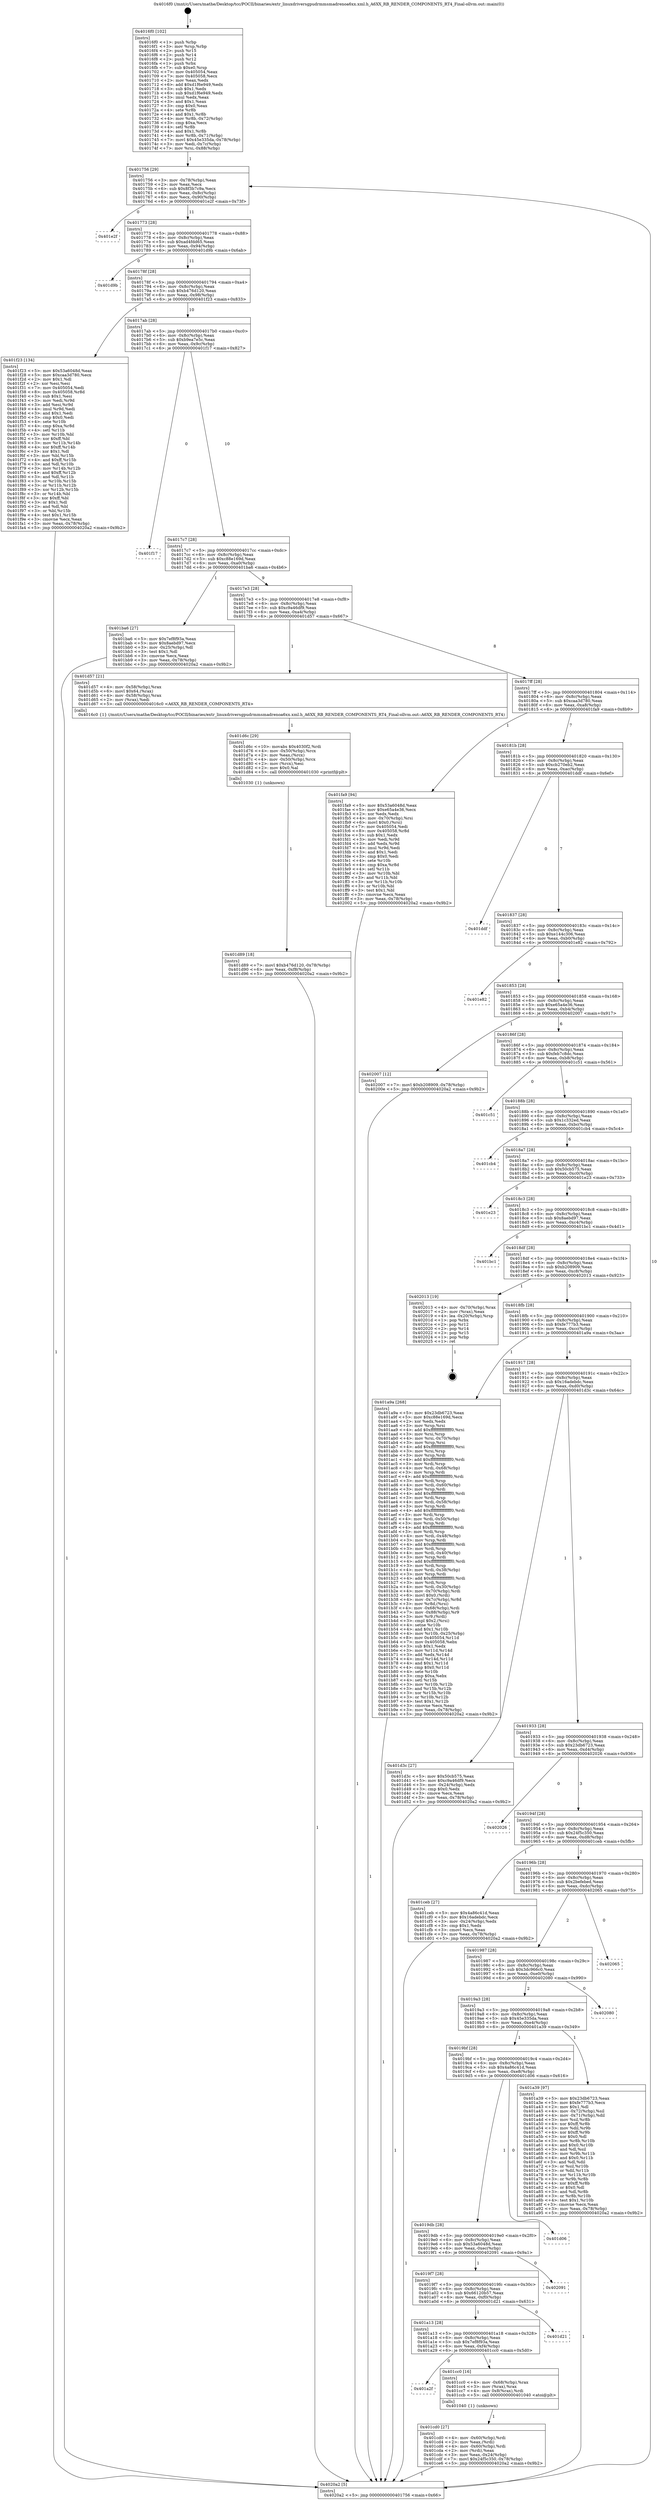 digraph "0x4016f0" {
  label = "0x4016f0 (/mnt/c/Users/mathe/Desktop/tcc/POCII/binaries/extr_linuxdriversgpudrmmsmadrenoa6xx.xml.h_A6XX_RB_RENDER_COMPONENTS_RT4_Final-ollvm.out::main(0))"
  labelloc = "t"
  node[shape=record]

  Entry [label="",width=0.3,height=0.3,shape=circle,fillcolor=black,style=filled]
  "0x401756" [label="{
     0x401756 [29]\l
     | [instrs]\l
     &nbsp;&nbsp;0x401756 \<+3\>: mov -0x78(%rbp),%eax\l
     &nbsp;&nbsp;0x401759 \<+2\>: mov %eax,%ecx\l
     &nbsp;&nbsp;0x40175b \<+6\>: sub $0x8f3b7c9a,%ecx\l
     &nbsp;&nbsp;0x401761 \<+6\>: mov %eax,-0x8c(%rbp)\l
     &nbsp;&nbsp;0x401767 \<+6\>: mov %ecx,-0x90(%rbp)\l
     &nbsp;&nbsp;0x40176d \<+6\>: je 0000000000401e2f \<main+0x73f\>\l
  }"]
  "0x401e2f" [label="{
     0x401e2f\l
  }", style=dashed]
  "0x401773" [label="{
     0x401773 [28]\l
     | [instrs]\l
     &nbsp;&nbsp;0x401773 \<+5\>: jmp 0000000000401778 \<main+0x88\>\l
     &nbsp;&nbsp;0x401778 \<+6\>: mov -0x8c(%rbp),%eax\l
     &nbsp;&nbsp;0x40177e \<+5\>: sub $0xad4fdd65,%eax\l
     &nbsp;&nbsp;0x401783 \<+6\>: mov %eax,-0x94(%rbp)\l
     &nbsp;&nbsp;0x401789 \<+6\>: je 0000000000401d9b \<main+0x6ab\>\l
  }"]
  Exit [label="",width=0.3,height=0.3,shape=circle,fillcolor=black,style=filled,peripheries=2]
  "0x401d9b" [label="{
     0x401d9b\l
  }", style=dashed]
  "0x40178f" [label="{
     0x40178f [28]\l
     | [instrs]\l
     &nbsp;&nbsp;0x40178f \<+5\>: jmp 0000000000401794 \<main+0xa4\>\l
     &nbsp;&nbsp;0x401794 \<+6\>: mov -0x8c(%rbp),%eax\l
     &nbsp;&nbsp;0x40179a \<+5\>: sub $0xb476d120,%eax\l
     &nbsp;&nbsp;0x40179f \<+6\>: mov %eax,-0x98(%rbp)\l
     &nbsp;&nbsp;0x4017a5 \<+6\>: je 0000000000401f23 \<main+0x833\>\l
  }"]
  "0x401d89" [label="{
     0x401d89 [18]\l
     | [instrs]\l
     &nbsp;&nbsp;0x401d89 \<+7\>: movl $0xb476d120,-0x78(%rbp)\l
     &nbsp;&nbsp;0x401d90 \<+6\>: mov %eax,-0xf8(%rbp)\l
     &nbsp;&nbsp;0x401d96 \<+5\>: jmp 00000000004020a2 \<main+0x9b2\>\l
  }"]
  "0x401f23" [label="{
     0x401f23 [134]\l
     | [instrs]\l
     &nbsp;&nbsp;0x401f23 \<+5\>: mov $0x53a6048d,%eax\l
     &nbsp;&nbsp;0x401f28 \<+5\>: mov $0xcaa3d780,%ecx\l
     &nbsp;&nbsp;0x401f2d \<+2\>: mov $0x1,%dl\l
     &nbsp;&nbsp;0x401f2f \<+2\>: xor %esi,%esi\l
     &nbsp;&nbsp;0x401f31 \<+7\>: mov 0x405054,%edi\l
     &nbsp;&nbsp;0x401f38 \<+8\>: mov 0x405058,%r8d\l
     &nbsp;&nbsp;0x401f40 \<+3\>: sub $0x1,%esi\l
     &nbsp;&nbsp;0x401f43 \<+3\>: mov %edi,%r9d\l
     &nbsp;&nbsp;0x401f46 \<+3\>: add %esi,%r9d\l
     &nbsp;&nbsp;0x401f49 \<+4\>: imul %r9d,%edi\l
     &nbsp;&nbsp;0x401f4d \<+3\>: and $0x1,%edi\l
     &nbsp;&nbsp;0x401f50 \<+3\>: cmp $0x0,%edi\l
     &nbsp;&nbsp;0x401f53 \<+4\>: sete %r10b\l
     &nbsp;&nbsp;0x401f57 \<+4\>: cmp $0xa,%r8d\l
     &nbsp;&nbsp;0x401f5b \<+4\>: setl %r11b\l
     &nbsp;&nbsp;0x401f5f \<+3\>: mov %r10b,%bl\l
     &nbsp;&nbsp;0x401f62 \<+3\>: xor $0xff,%bl\l
     &nbsp;&nbsp;0x401f65 \<+3\>: mov %r11b,%r14b\l
     &nbsp;&nbsp;0x401f68 \<+4\>: xor $0xff,%r14b\l
     &nbsp;&nbsp;0x401f6c \<+3\>: xor $0x1,%dl\l
     &nbsp;&nbsp;0x401f6f \<+3\>: mov %bl,%r15b\l
     &nbsp;&nbsp;0x401f72 \<+4\>: and $0xff,%r15b\l
     &nbsp;&nbsp;0x401f76 \<+3\>: and %dl,%r10b\l
     &nbsp;&nbsp;0x401f79 \<+3\>: mov %r14b,%r12b\l
     &nbsp;&nbsp;0x401f7c \<+4\>: and $0xff,%r12b\l
     &nbsp;&nbsp;0x401f80 \<+3\>: and %dl,%r11b\l
     &nbsp;&nbsp;0x401f83 \<+3\>: or %r10b,%r15b\l
     &nbsp;&nbsp;0x401f86 \<+3\>: or %r11b,%r12b\l
     &nbsp;&nbsp;0x401f89 \<+3\>: xor %r12b,%r15b\l
     &nbsp;&nbsp;0x401f8c \<+3\>: or %r14b,%bl\l
     &nbsp;&nbsp;0x401f8f \<+3\>: xor $0xff,%bl\l
     &nbsp;&nbsp;0x401f92 \<+3\>: or $0x1,%dl\l
     &nbsp;&nbsp;0x401f95 \<+2\>: and %dl,%bl\l
     &nbsp;&nbsp;0x401f97 \<+3\>: or %bl,%r15b\l
     &nbsp;&nbsp;0x401f9a \<+4\>: test $0x1,%r15b\l
     &nbsp;&nbsp;0x401f9e \<+3\>: cmovne %ecx,%eax\l
     &nbsp;&nbsp;0x401fa1 \<+3\>: mov %eax,-0x78(%rbp)\l
     &nbsp;&nbsp;0x401fa4 \<+5\>: jmp 00000000004020a2 \<main+0x9b2\>\l
  }"]
  "0x4017ab" [label="{
     0x4017ab [28]\l
     | [instrs]\l
     &nbsp;&nbsp;0x4017ab \<+5\>: jmp 00000000004017b0 \<main+0xc0\>\l
     &nbsp;&nbsp;0x4017b0 \<+6\>: mov -0x8c(%rbp),%eax\l
     &nbsp;&nbsp;0x4017b6 \<+5\>: sub $0xb9ea7e5c,%eax\l
     &nbsp;&nbsp;0x4017bb \<+6\>: mov %eax,-0x9c(%rbp)\l
     &nbsp;&nbsp;0x4017c1 \<+6\>: je 0000000000401f17 \<main+0x827\>\l
  }"]
  "0x401d6c" [label="{
     0x401d6c [29]\l
     | [instrs]\l
     &nbsp;&nbsp;0x401d6c \<+10\>: movabs $0x4030f2,%rdi\l
     &nbsp;&nbsp;0x401d76 \<+4\>: mov -0x50(%rbp),%rcx\l
     &nbsp;&nbsp;0x401d7a \<+2\>: mov %eax,(%rcx)\l
     &nbsp;&nbsp;0x401d7c \<+4\>: mov -0x50(%rbp),%rcx\l
     &nbsp;&nbsp;0x401d80 \<+2\>: mov (%rcx),%esi\l
     &nbsp;&nbsp;0x401d82 \<+2\>: mov $0x0,%al\l
     &nbsp;&nbsp;0x401d84 \<+5\>: call 0000000000401030 \<printf@plt\>\l
     | [calls]\l
     &nbsp;&nbsp;0x401030 \{1\} (unknown)\l
  }"]
  "0x401f17" [label="{
     0x401f17\l
  }", style=dashed]
  "0x4017c7" [label="{
     0x4017c7 [28]\l
     | [instrs]\l
     &nbsp;&nbsp;0x4017c7 \<+5\>: jmp 00000000004017cc \<main+0xdc\>\l
     &nbsp;&nbsp;0x4017cc \<+6\>: mov -0x8c(%rbp),%eax\l
     &nbsp;&nbsp;0x4017d2 \<+5\>: sub $0xc88e169d,%eax\l
     &nbsp;&nbsp;0x4017d7 \<+6\>: mov %eax,-0xa0(%rbp)\l
     &nbsp;&nbsp;0x4017dd \<+6\>: je 0000000000401ba6 \<main+0x4b6\>\l
  }"]
  "0x401cd0" [label="{
     0x401cd0 [27]\l
     | [instrs]\l
     &nbsp;&nbsp;0x401cd0 \<+4\>: mov -0x60(%rbp),%rdi\l
     &nbsp;&nbsp;0x401cd4 \<+2\>: mov %eax,(%rdi)\l
     &nbsp;&nbsp;0x401cd6 \<+4\>: mov -0x60(%rbp),%rdi\l
     &nbsp;&nbsp;0x401cda \<+2\>: mov (%rdi),%eax\l
     &nbsp;&nbsp;0x401cdc \<+3\>: mov %eax,-0x24(%rbp)\l
     &nbsp;&nbsp;0x401cdf \<+7\>: movl $0x24f5c350,-0x78(%rbp)\l
     &nbsp;&nbsp;0x401ce6 \<+5\>: jmp 00000000004020a2 \<main+0x9b2\>\l
  }"]
  "0x401ba6" [label="{
     0x401ba6 [27]\l
     | [instrs]\l
     &nbsp;&nbsp;0x401ba6 \<+5\>: mov $0x7ef8f93a,%eax\l
     &nbsp;&nbsp;0x401bab \<+5\>: mov $0x8aebd97,%ecx\l
     &nbsp;&nbsp;0x401bb0 \<+3\>: mov -0x25(%rbp),%dl\l
     &nbsp;&nbsp;0x401bb3 \<+3\>: test $0x1,%dl\l
     &nbsp;&nbsp;0x401bb6 \<+3\>: cmovne %ecx,%eax\l
     &nbsp;&nbsp;0x401bb9 \<+3\>: mov %eax,-0x78(%rbp)\l
     &nbsp;&nbsp;0x401bbc \<+5\>: jmp 00000000004020a2 \<main+0x9b2\>\l
  }"]
  "0x4017e3" [label="{
     0x4017e3 [28]\l
     | [instrs]\l
     &nbsp;&nbsp;0x4017e3 \<+5\>: jmp 00000000004017e8 \<main+0xf8\>\l
     &nbsp;&nbsp;0x4017e8 \<+6\>: mov -0x8c(%rbp),%eax\l
     &nbsp;&nbsp;0x4017ee \<+5\>: sub $0xc9a46df9,%eax\l
     &nbsp;&nbsp;0x4017f3 \<+6\>: mov %eax,-0xa4(%rbp)\l
     &nbsp;&nbsp;0x4017f9 \<+6\>: je 0000000000401d57 \<main+0x667\>\l
  }"]
  "0x401a2f" [label="{
     0x401a2f\l
  }", style=dashed]
  "0x401d57" [label="{
     0x401d57 [21]\l
     | [instrs]\l
     &nbsp;&nbsp;0x401d57 \<+4\>: mov -0x58(%rbp),%rax\l
     &nbsp;&nbsp;0x401d5b \<+6\>: movl $0x64,(%rax)\l
     &nbsp;&nbsp;0x401d61 \<+4\>: mov -0x58(%rbp),%rax\l
     &nbsp;&nbsp;0x401d65 \<+2\>: mov (%rax),%edi\l
     &nbsp;&nbsp;0x401d67 \<+5\>: call 00000000004016c0 \<A6XX_RB_RENDER_COMPONENTS_RT4\>\l
     | [calls]\l
     &nbsp;&nbsp;0x4016c0 \{1\} (/mnt/c/Users/mathe/Desktop/tcc/POCII/binaries/extr_linuxdriversgpudrmmsmadrenoa6xx.xml.h_A6XX_RB_RENDER_COMPONENTS_RT4_Final-ollvm.out::A6XX_RB_RENDER_COMPONENTS_RT4)\l
  }"]
  "0x4017ff" [label="{
     0x4017ff [28]\l
     | [instrs]\l
     &nbsp;&nbsp;0x4017ff \<+5\>: jmp 0000000000401804 \<main+0x114\>\l
     &nbsp;&nbsp;0x401804 \<+6\>: mov -0x8c(%rbp),%eax\l
     &nbsp;&nbsp;0x40180a \<+5\>: sub $0xcaa3d780,%eax\l
     &nbsp;&nbsp;0x40180f \<+6\>: mov %eax,-0xa8(%rbp)\l
     &nbsp;&nbsp;0x401815 \<+6\>: je 0000000000401fa9 \<main+0x8b9\>\l
  }"]
  "0x401cc0" [label="{
     0x401cc0 [16]\l
     | [instrs]\l
     &nbsp;&nbsp;0x401cc0 \<+4\>: mov -0x68(%rbp),%rax\l
     &nbsp;&nbsp;0x401cc4 \<+3\>: mov (%rax),%rax\l
     &nbsp;&nbsp;0x401cc7 \<+4\>: mov 0x8(%rax),%rdi\l
     &nbsp;&nbsp;0x401ccb \<+5\>: call 0000000000401040 \<atoi@plt\>\l
     | [calls]\l
     &nbsp;&nbsp;0x401040 \{1\} (unknown)\l
  }"]
  "0x401fa9" [label="{
     0x401fa9 [94]\l
     | [instrs]\l
     &nbsp;&nbsp;0x401fa9 \<+5\>: mov $0x53a6048d,%eax\l
     &nbsp;&nbsp;0x401fae \<+5\>: mov $0xe65a4e36,%ecx\l
     &nbsp;&nbsp;0x401fb3 \<+2\>: xor %edx,%edx\l
     &nbsp;&nbsp;0x401fb5 \<+4\>: mov -0x70(%rbp),%rsi\l
     &nbsp;&nbsp;0x401fb9 \<+6\>: movl $0x0,(%rsi)\l
     &nbsp;&nbsp;0x401fbf \<+7\>: mov 0x405054,%edi\l
     &nbsp;&nbsp;0x401fc6 \<+8\>: mov 0x405058,%r8d\l
     &nbsp;&nbsp;0x401fce \<+3\>: sub $0x1,%edx\l
     &nbsp;&nbsp;0x401fd1 \<+3\>: mov %edi,%r9d\l
     &nbsp;&nbsp;0x401fd4 \<+3\>: add %edx,%r9d\l
     &nbsp;&nbsp;0x401fd7 \<+4\>: imul %r9d,%edi\l
     &nbsp;&nbsp;0x401fdb \<+3\>: and $0x1,%edi\l
     &nbsp;&nbsp;0x401fde \<+3\>: cmp $0x0,%edi\l
     &nbsp;&nbsp;0x401fe1 \<+4\>: sete %r10b\l
     &nbsp;&nbsp;0x401fe5 \<+4\>: cmp $0xa,%r8d\l
     &nbsp;&nbsp;0x401fe9 \<+4\>: setl %r11b\l
     &nbsp;&nbsp;0x401fed \<+3\>: mov %r10b,%bl\l
     &nbsp;&nbsp;0x401ff0 \<+3\>: and %r11b,%bl\l
     &nbsp;&nbsp;0x401ff3 \<+3\>: xor %r11b,%r10b\l
     &nbsp;&nbsp;0x401ff6 \<+3\>: or %r10b,%bl\l
     &nbsp;&nbsp;0x401ff9 \<+3\>: test $0x1,%bl\l
     &nbsp;&nbsp;0x401ffc \<+3\>: cmovne %ecx,%eax\l
     &nbsp;&nbsp;0x401fff \<+3\>: mov %eax,-0x78(%rbp)\l
     &nbsp;&nbsp;0x402002 \<+5\>: jmp 00000000004020a2 \<main+0x9b2\>\l
  }"]
  "0x40181b" [label="{
     0x40181b [28]\l
     | [instrs]\l
     &nbsp;&nbsp;0x40181b \<+5\>: jmp 0000000000401820 \<main+0x130\>\l
     &nbsp;&nbsp;0x401820 \<+6\>: mov -0x8c(%rbp),%eax\l
     &nbsp;&nbsp;0x401826 \<+5\>: sub $0xcb270eb2,%eax\l
     &nbsp;&nbsp;0x40182b \<+6\>: mov %eax,-0xac(%rbp)\l
     &nbsp;&nbsp;0x401831 \<+6\>: je 0000000000401ddf \<main+0x6ef\>\l
  }"]
  "0x401a13" [label="{
     0x401a13 [28]\l
     | [instrs]\l
     &nbsp;&nbsp;0x401a13 \<+5\>: jmp 0000000000401a18 \<main+0x328\>\l
     &nbsp;&nbsp;0x401a18 \<+6\>: mov -0x8c(%rbp),%eax\l
     &nbsp;&nbsp;0x401a1e \<+5\>: sub $0x7ef8f93a,%eax\l
     &nbsp;&nbsp;0x401a23 \<+6\>: mov %eax,-0xf4(%rbp)\l
     &nbsp;&nbsp;0x401a29 \<+6\>: je 0000000000401cc0 \<main+0x5d0\>\l
  }"]
  "0x401ddf" [label="{
     0x401ddf\l
  }", style=dashed]
  "0x401837" [label="{
     0x401837 [28]\l
     | [instrs]\l
     &nbsp;&nbsp;0x401837 \<+5\>: jmp 000000000040183c \<main+0x14c\>\l
     &nbsp;&nbsp;0x40183c \<+6\>: mov -0x8c(%rbp),%eax\l
     &nbsp;&nbsp;0x401842 \<+5\>: sub $0xe144c306,%eax\l
     &nbsp;&nbsp;0x401847 \<+6\>: mov %eax,-0xb0(%rbp)\l
     &nbsp;&nbsp;0x40184d \<+6\>: je 0000000000401e82 \<main+0x792\>\l
  }"]
  "0x401d21" [label="{
     0x401d21\l
  }", style=dashed]
  "0x401e82" [label="{
     0x401e82\l
  }", style=dashed]
  "0x401853" [label="{
     0x401853 [28]\l
     | [instrs]\l
     &nbsp;&nbsp;0x401853 \<+5\>: jmp 0000000000401858 \<main+0x168\>\l
     &nbsp;&nbsp;0x401858 \<+6\>: mov -0x8c(%rbp),%eax\l
     &nbsp;&nbsp;0x40185e \<+5\>: sub $0xe65a4e36,%eax\l
     &nbsp;&nbsp;0x401863 \<+6\>: mov %eax,-0xb4(%rbp)\l
     &nbsp;&nbsp;0x401869 \<+6\>: je 0000000000402007 \<main+0x917\>\l
  }"]
  "0x4019f7" [label="{
     0x4019f7 [28]\l
     | [instrs]\l
     &nbsp;&nbsp;0x4019f7 \<+5\>: jmp 00000000004019fc \<main+0x30c\>\l
     &nbsp;&nbsp;0x4019fc \<+6\>: mov -0x8c(%rbp),%eax\l
     &nbsp;&nbsp;0x401a02 \<+5\>: sub $0x66120b57,%eax\l
     &nbsp;&nbsp;0x401a07 \<+6\>: mov %eax,-0xf0(%rbp)\l
     &nbsp;&nbsp;0x401a0d \<+6\>: je 0000000000401d21 \<main+0x631\>\l
  }"]
  "0x402007" [label="{
     0x402007 [12]\l
     | [instrs]\l
     &nbsp;&nbsp;0x402007 \<+7\>: movl $0xb208909,-0x78(%rbp)\l
     &nbsp;&nbsp;0x40200e \<+5\>: jmp 00000000004020a2 \<main+0x9b2\>\l
  }"]
  "0x40186f" [label="{
     0x40186f [28]\l
     | [instrs]\l
     &nbsp;&nbsp;0x40186f \<+5\>: jmp 0000000000401874 \<main+0x184\>\l
     &nbsp;&nbsp;0x401874 \<+6\>: mov -0x8c(%rbp),%eax\l
     &nbsp;&nbsp;0x40187a \<+5\>: sub $0xfeb7c8dc,%eax\l
     &nbsp;&nbsp;0x40187f \<+6\>: mov %eax,-0xb8(%rbp)\l
     &nbsp;&nbsp;0x401885 \<+6\>: je 0000000000401c51 \<main+0x561\>\l
  }"]
  "0x402091" [label="{
     0x402091\l
  }", style=dashed]
  "0x401c51" [label="{
     0x401c51\l
  }", style=dashed]
  "0x40188b" [label="{
     0x40188b [28]\l
     | [instrs]\l
     &nbsp;&nbsp;0x40188b \<+5\>: jmp 0000000000401890 \<main+0x1a0\>\l
     &nbsp;&nbsp;0x401890 \<+6\>: mov -0x8c(%rbp),%eax\l
     &nbsp;&nbsp;0x401896 \<+5\>: sub $0x1c332ed,%eax\l
     &nbsp;&nbsp;0x40189b \<+6\>: mov %eax,-0xbc(%rbp)\l
     &nbsp;&nbsp;0x4018a1 \<+6\>: je 0000000000401cb4 \<main+0x5c4\>\l
  }"]
  "0x4019db" [label="{
     0x4019db [28]\l
     | [instrs]\l
     &nbsp;&nbsp;0x4019db \<+5\>: jmp 00000000004019e0 \<main+0x2f0\>\l
     &nbsp;&nbsp;0x4019e0 \<+6\>: mov -0x8c(%rbp),%eax\l
     &nbsp;&nbsp;0x4019e6 \<+5\>: sub $0x53a6048d,%eax\l
     &nbsp;&nbsp;0x4019eb \<+6\>: mov %eax,-0xec(%rbp)\l
     &nbsp;&nbsp;0x4019f1 \<+6\>: je 0000000000402091 \<main+0x9a1\>\l
  }"]
  "0x401cb4" [label="{
     0x401cb4\l
  }", style=dashed]
  "0x4018a7" [label="{
     0x4018a7 [28]\l
     | [instrs]\l
     &nbsp;&nbsp;0x4018a7 \<+5\>: jmp 00000000004018ac \<main+0x1bc\>\l
     &nbsp;&nbsp;0x4018ac \<+6\>: mov -0x8c(%rbp),%eax\l
     &nbsp;&nbsp;0x4018b2 \<+5\>: sub $0x50cb575,%eax\l
     &nbsp;&nbsp;0x4018b7 \<+6\>: mov %eax,-0xc0(%rbp)\l
     &nbsp;&nbsp;0x4018bd \<+6\>: je 0000000000401e23 \<main+0x733\>\l
  }"]
  "0x401d06" [label="{
     0x401d06\l
  }", style=dashed]
  "0x401e23" [label="{
     0x401e23\l
  }", style=dashed]
  "0x4018c3" [label="{
     0x4018c3 [28]\l
     | [instrs]\l
     &nbsp;&nbsp;0x4018c3 \<+5\>: jmp 00000000004018c8 \<main+0x1d8\>\l
     &nbsp;&nbsp;0x4018c8 \<+6\>: mov -0x8c(%rbp),%eax\l
     &nbsp;&nbsp;0x4018ce \<+5\>: sub $0x8aebd97,%eax\l
     &nbsp;&nbsp;0x4018d3 \<+6\>: mov %eax,-0xc4(%rbp)\l
     &nbsp;&nbsp;0x4018d9 \<+6\>: je 0000000000401bc1 \<main+0x4d1\>\l
  }"]
  "0x4016f0" [label="{
     0x4016f0 [102]\l
     | [instrs]\l
     &nbsp;&nbsp;0x4016f0 \<+1\>: push %rbp\l
     &nbsp;&nbsp;0x4016f1 \<+3\>: mov %rsp,%rbp\l
     &nbsp;&nbsp;0x4016f4 \<+2\>: push %r15\l
     &nbsp;&nbsp;0x4016f6 \<+2\>: push %r14\l
     &nbsp;&nbsp;0x4016f8 \<+2\>: push %r12\l
     &nbsp;&nbsp;0x4016fa \<+1\>: push %rbx\l
     &nbsp;&nbsp;0x4016fb \<+7\>: sub $0xe0,%rsp\l
     &nbsp;&nbsp;0x401702 \<+7\>: mov 0x405054,%eax\l
     &nbsp;&nbsp;0x401709 \<+7\>: mov 0x405058,%ecx\l
     &nbsp;&nbsp;0x401710 \<+2\>: mov %eax,%edx\l
     &nbsp;&nbsp;0x401712 \<+6\>: add $0xd1f6e949,%edx\l
     &nbsp;&nbsp;0x401718 \<+3\>: sub $0x1,%edx\l
     &nbsp;&nbsp;0x40171b \<+6\>: sub $0xd1f6e949,%edx\l
     &nbsp;&nbsp;0x401721 \<+3\>: imul %edx,%eax\l
     &nbsp;&nbsp;0x401724 \<+3\>: and $0x1,%eax\l
     &nbsp;&nbsp;0x401727 \<+3\>: cmp $0x0,%eax\l
     &nbsp;&nbsp;0x40172a \<+4\>: sete %r8b\l
     &nbsp;&nbsp;0x40172e \<+4\>: and $0x1,%r8b\l
     &nbsp;&nbsp;0x401732 \<+4\>: mov %r8b,-0x72(%rbp)\l
     &nbsp;&nbsp;0x401736 \<+3\>: cmp $0xa,%ecx\l
     &nbsp;&nbsp;0x401739 \<+4\>: setl %r8b\l
     &nbsp;&nbsp;0x40173d \<+4\>: and $0x1,%r8b\l
     &nbsp;&nbsp;0x401741 \<+4\>: mov %r8b,-0x71(%rbp)\l
     &nbsp;&nbsp;0x401745 \<+7\>: movl $0x45e335da,-0x78(%rbp)\l
     &nbsp;&nbsp;0x40174c \<+3\>: mov %edi,-0x7c(%rbp)\l
     &nbsp;&nbsp;0x40174f \<+7\>: mov %rsi,-0x88(%rbp)\l
  }"]
  "0x401bc1" [label="{
     0x401bc1\l
  }", style=dashed]
  "0x4018df" [label="{
     0x4018df [28]\l
     | [instrs]\l
     &nbsp;&nbsp;0x4018df \<+5\>: jmp 00000000004018e4 \<main+0x1f4\>\l
     &nbsp;&nbsp;0x4018e4 \<+6\>: mov -0x8c(%rbp),%eax\l
     &nbsp;&nbsp;0x4018ea \<+5\>: sub $0xb208909,%eax\l
     &nbsp;&nbsp;0x4018ef \<+6\>: mov %eax,-0xc8(%rbp)\l
     &nbsp;&nbsp;0x4018f5 \<+6\>: je 0000000000402013 \<main+0x923\>\l
  }"]
  "0x4020a2" [label="{
     0x4020a2 [5]\l
     | [instrs]\l
     &nbsp;&nbsp;0x4020a2 \<+5\>: jmp 0000000000401756 \<main+0x66\>\l
  }"]
  "0x402013" [label="{
     0x402013 [19]\l
     | [instrs]\l
     &nbsp;&nbsp;0x402013 \<+4\>: mov -0x70(%rbp),%rax\l
     &nbsp;&nbsp;0x402017 \<+2\>: mov (%rax),%eax\l
     &nbsp;&nbsp;0x402019 \<+4\>: lea -0x20(%rbp),%rsp\l
     &nbsp;&nbsp;0x40201d \<+1\>: pop %rbx\l
     &nbsp;&nbsp;0x40201e \<+2\>: pop %r12\l
     &nbsp;&nbsp;0x402020 \<+2\>: pop %r14\l
     &nbsp;&nbsp;0x402022 \<+2\>: pop %r15\l
     &nbsp;&nbsp;0x402024 \<+1\>: pop %rbp\l
     &nbsp;&nbsp;0x402025 \<+1\>: ret\l
  }"]
  "0x4018fb" [label="{
     0x4018fb [28]\l
     | [instrs]\l
     &nbsp;&nbsp;0x4018fb \<+5\>: jmp 0000000000401900 \<main+0x210\>\l
     &nbsp;&nbsp;0x401900 \<+6\>: mov -0x8c(%rbp),%eax\l
     &nbsp;&nbsp;0x401906 \<+5\>: sub $0xfe777b3,%eax\l
     &nbsp;&nbsp;0x40190b \<+6\>: mov %eax,-0xcc(%rbp)\l
     &nbsp;&nbsp;0x401911 \<+6\>: je 0000000000401a9a \<main+0x3aa\>\l
  }"]
  "0x4019bf" [label="{
     0x4019bf [28]\l
     | [instrs]\l
     &nbsp;&nbsp;0x4019bf \<+5\>: jmp 00000000004019c4 \<main+0x2d4\>\l
     &nbsp;&nbsp;0x4019c4 \<+6\>: mov -0x8c(%rbp),%eax\l
     &nbsp;&nbsp;0x4019ca \<+5\>: sub $0x4a86c41d,%eax\l
     &nbsp;&nbsp;0x4019cf \<+6\>: mov %eax,-0xe8(%rbp)\l
     &nbsp;&nbsp;0x4019d5 \<+6\>: je 0000000000401d06 \<main+0x616\>\l
  }"]
  "0x401a9a" [label="{
     0x401a9a [268]\l
     | [instrs]\l
     &nbsp;&nbsp;0x401a9a \<+5\>: mov $0x23db6723,%eax\l
     &nbsp;&nbsp;0x401a9f \<+5\>: mov $0xc88e169d,%ecx\l
     &nbsp;&nbsp;0x401aa4 \<+2\>: xor %edx,%edx\l
     &nbsp;&nbsp;0x401aa6 \<+3\>: mov %rsp,%rsi\l
     &nbsp;&nbsp;0x401aa9 \<+4\>: add $0xfffffffffffffff0,%rsi\l
     &nbsp;&nbsp;0x401aad \<+3\>: mov %rsi,%rsp\l
     &nbsp;&nbsp;0x401ab0 \<+4\>: mov %rsi,-0x70(%rbp)\l
     &nbsp;&nbsp;0x401ab4 \<+3\>: mov %rsp,%rsi\l
     &nbsp;&nbsp;0x401ab7 \<+4\>: add $0xfffffffffffffff0,%rsi\l
     &nbsp;&nbsp;0x401abb \<+3\>: mov %rsi,%rsp\l
     &nbsp;&nbsp;0x401abe \<+3\>: mov %rsp,%rdi\l
     &nbsp;&nbsp;0x401ac1 \<+4\>: add $0xfffffffffffffff0,%rdi\l
     &nbsp;&nbsp;0x401ac5 \<+3\>: mov %rdi,%rsp\l
     &nbsp;&nbsp;0x401ac8 \<+4\>: mov %rdi,-0x68(%rbp)\l
     &nbsp;&nbsp;0x401acc \<+3\>: mov %rsp,%rdi\l
     &nbsp;&nbsp;0x401acf \<+4\>: add $0xfffffffffffffff0,%rdi\l
     &nbsp;&nbsp;0x401ad3 \<+3\>: mov %rdi,%rsp\l
     &nbsp;&nbsp;0x401ad6 \<+4\>: mov %rdi,-0x60(%rbp)\l
     &nbsp;&nbsp;0x401ada \<+3\>: mov %rsp,%rdi\l
     &nbsp;&nbsp;0x401add \<+4\>: add $0xfffffffffffffff0,%rdi\l
     &nbsp;&nbsp;0x401ae1 \<+3\>: mov %rdi,%rsp\l
     &nbsp;&nbsp;0x401ae4 \<+4\>: mov %rdi,-0x58(%rbp)\l
     &nbsp;&nbsp;0x401ae8 \<+3\>: mov %rsp,%rdi\l
     &nbsp;&nbsp;0x401aeb \<+4\>: add $0xfffffffffffffff0,%rdi\l
     &nbsp;&nbsp;0x401aef \<+3\>: mov %rdi,%rsp\l
     &nbsp;&nbsp;0x401af2 \<+4\>: mov %rdi,-0x50(%rbp)\l
     &nbsp;&nbsp;0x401af6 \<+3\>: mov %rsp,%rdi\l
     &nbsp;&nbsp;0x401af9 \<+4\>: add $0xfffffffffffffff0,%rdi\l
     &nbsp;&nbsp;0x401afd \<+3\>: mov %rdi,%rsp\l
     &nbsp;&nbsp;0x401b00 \<+4\>: mov %rdi,-0x48(%rbp)\l
     &nbsp;&nbsp;0x401b04 \<+3\>: mov %rsp,%rdi\l
     &nbsp;&nbsp;0x401b07 \<+4\>: add $0xfffffffffffffff0,%rdi\l
     &nbsp;&nbsp;0x401b0b \<+3\>: mov %rdi,%rsp\l
     &nbsp;&nbsp;0x401b0e \<+4\>: mov %rdi,-0x40(%rbp)\l
     &nbsp;&nbsp;0x401b12 \<+3\>: mov %rsp,%rdi\l
     &nbsp;&nbsp;0x401b15 \<+4\>: add $0xfffffffffffffff0,%rdi\l
     &nbsp;&nbsp;0x401b19 \<+3\>: mov %rdi,%rsp\l
     &nbsp;&nbsp;0x401b1c \<+4\>: mov %rdi,-0x38(%rbp)\l
     &nbsp;&nbsp;0x401b20 \<+3\>: mov %rsp,%rdi\l
     &nbsp;&nbsp;0x401b23 \<+4\>: add $0xfffffffffffffff0,%rdi\l
     &nbsp;&nbsp;0x401b27 \<+3\>: mov %rdi,%rsp\l
     &nbsp;&nbsp;0x401b2a \<+4\>: mov %rdi,-0x30(%rbp)\l
     &nbsp;&nbsp;0x401b2e \<+4\>: mov -0x70(%rbp),%rdi\l
     &nbsp;&nbsp;0x401b32 \<+6\>: movl $0x0,(%rdi)\l
     &nbsp;&nbsp;0x401b38 \<+4\>: mov -0x7c(%rbp),%r8d\l
     &nbsp;&nbsp;0x401b3c \<+3\>: mov %r8d,(%rsi)\l
     &nbsp;&nbsp;0x401b3f \<+4\>: mov -0x68(%rbp),%rdi\l
     &nbsp;&nbsp;0x401b43 \<+7\>: mov -0x88(%rbp),%r9\l
     &nbsp;&nbsp;0x401b4a \<+3\>: mov %r9,(%rdi)\l
     &nbsp;&nbsp;0x401b4d \<+3\>: cmpl $0x2,(%rsi)\l
     &nbsp;&nbsp;0x401b50 \<+4\>: setne %r10b\l
     &nbsp;&nbsp;0x401b54 \<+4\>: and $0x1,%r10b\l
     &nbsp;&nbsp;0x401b58 \<+4\>: mov %r10b,-0x25(%rbp)\l
     &nbsp;&nbsp;0x401b5c \<+8\>: mov 0x405054,%r11d\l
     &nbsp;&nbsp;0x401b64 \<+7\>: mov 0x405058,%ebx\l
     &nbsp;&nbsp;0x401b6b \<+3\>: sub $0x1,%edx\l
     &nbsp;&nbsp;0x401b6e \<+3\>: mov %r11d,%r14d\l
     &nbsp;&nbsp;0x401b71 \<+3\>: add %edx,%r14d\l
     &nbsp;&nbsp;0x401b74 \<+4\>: imul %r14d,%r11d\l
     &nbsp;&nbsp;0x401b78 \<+4\>: and $0x1,%r11d\l
     &nbsp;&nbsp;0x401b7c \<+4\>: cmp $0x0,%r11d\l
     &nbsp;&nbsp;0x401b80 \<+4\>: sete %r10b\l
     &nbsp;&nbsp;0x401b84 \<+3\>: cmp $0xa,%ebx\l
     &nbsp;&nbsp;0x401b87 \<+4\>: setl %r15b\l
     &nbsp;&nbsp;0x401b8b \<+3\>: mov %r10b,%r12b\l
     &nbsp;&nbsp;0x401b8e \<+3\>: and %r15b,%r12b\l
     &nbsp;&nbsp;0x401b91 \<+3\>: xor %r15b,%r10b\l
     &nbsp;&nbsp;0x401b94 \<+3\>: or %r10b,%r12b\l
     &nbsp;&nbsp;0x401b97 \<+4\>: test $0x1,%r12b\l
     &nbsp;&nbsp;0x401b9b \<+3\>: cmovne %ecx,%eax\l
     &nbsp;&nbsp;0x401b9e \<+3\>: mov %eax,-0x78(%rbp)\l
     &nbsp;&nbsp;0x401ba1 \<+5\>: jmp 00000000004020a2 \<main+0x9b2\>\l
  }"]
  "0x401917" [label="{
     0x401917 [28]\l
     | [instrs]\l
     &nbsp;&nbsp;0x401917 \<+5\>: jmp 000000000040191c \<main+0x22c\>\l
     &nbsp;&nbsp;0x40191c \<+6\>: mov -0x8c(%rbp),%eax\l
     &nbsp;&nbsp;0x401922 \<+5\>: sub $0x16adebdc,%eax\l
     &nbsp;&nbsp;0x401927 \<+6\>: mov %eax,-0xd0(%rbp)\l
     &nbsp;&nbsp;0x40192d \<+6\>: je 0000000000401d3c \<main+0x64c\>\l
  }"]
  "0x401a39" [label="{
     0x401a39 [97]\l
     | [instrs]\l
     &nbsp;&nbsp;0x401a39 \<+5\>: mov $0x23db6723,%eax\l
     &nbsp;&nbsp;0x401a3e \<+5\>: mov $0xfe777b3,%ecx\l
     &nbsp;&nbsp;0x401a43 \<+2\>: mov $0x1,%dl\l
     &nbsp;&nbsp;0x401a45 \<+4\>: mov -0x72(%rbp),%sil\l
     &nbsp;&nbsp;0x401a49 \<+4\>: mov -0x71(%rbp),%dil\l
     &nbsp;&nbsp;0x401a4d \<+3\>: mov %sil,%r8b\l
     &nbsp;&nbsp;0x401a50 \<+4\>: xor $0xff,%r8b\l
     &nbsp;&nbsp;0x401a54 \<+3\>: mov %dil,%r9b\l
     &nbsp;&nbsp;0x401a57 \<+4\>: xor $0xff,%r9b\l
     &nbsp;&nbsp;0x401a5b \<+3\>: xor $0x0,%dl\l
     &nbsp;&nbsp;0x401a5e \<+3\>: mov %r8b,%r10b\l
     &nbsp;&nbsp;0x401a61 \<+4\>: and $0x0,%r10b\l
     &nbsp;&nbsp;0x401a65 \<+3\>: and %dl,%sil\l
     &nbsp;&nbsp;0x401a68 \<+3\>: mov %r9b,%r11b\l
     &nbsp;&nbsp;0x401a6b \<+4\>: and $0x0,%r11b\l
     &nbsp;&nbsp;0x401a6f \<+3\>: and %dl,%dil\l
     &nbsp;&nbsp;0x401a72 \<+3\>: or %sil,%r10b\l
     &nbsp;&nbsp;0x401a75 \<+3\>: or %dil,%r11b\l
     &nbsp;&nbsp;0x401a78 \<+3\>: xor %r11b,%r10b\l
     &nbsp;&nbsp;0x401a7b \<+3\>: or %r9b,%r8b\l
     &nbsp;&nbsp;0x401a7e \<+4\>: xor $0xff,%r8b\l
     &nbsp;&nbsp;0x401a82 \<+3\>: or $0x0,%dl\l
     &nbsp;&nbsp;0x401a85 \<+3\>: and %dl,%r8b\l
     &nbsp;&nbsp;0x401a88 \<+3\>: or %r8b,%r10b\l
     &nbsp;&nbsp;0x401a8b \<+4\>: test $0x1,%r10b\l
     &nbsp;&nbsp;0x401a8f \<+3\>: cmovne %ecx,%eax\l
     &nbsp;&nbsp;0x401a92 \<+3\>: mov %eax,-0x78(%rbp)\l
     &nbsp;&nbsp;0x401a95 \<+5\>: jmp 00000000004020a2 \<main+0x9b2\>\l
  }"]
  "0x401d3c" [label="{
     0x401d3c [27]\l
     | [instrs]\l
     &nbsp;&nbsp;0x401d3c \<+5\>: mov $0x50cb575,%eax\l
     &nbsp;&nbsp;0x401d41 \<+5\>: mov $0xc9a46df9,%ecx\l
     &nbsp;&nbsp;0x401d46 \<+3\>: mov -0x24(%rbp),%edx\l
     &nbsp;&nbsp;0x401d49 \<+3\>: cmp $0x0,%edx\l
     &nbsp;&nbsp;0x401d4c \<+3\>: cmove %ecx,%eax\l
     &nbsp;&nbsp;0x401d4f \<+3\>: mov %eax,-0x78(%rbp)\l
     &nbsp;&nbsp;0x401d52 \<+5\>: jmp 00000000004020a2 \<main+0x9b2\>\l
  }"]
  "0x401933" [label="{
     0x401933 [28]\l
     | [instrs]\l
     &nbsp;&nbsp;0x401933 \<+5\>: jmp 0000000000401938 \<main+0x248\>\l
     &nbsp;&nbsp;0x401938 \<+6\>: mov -0x8c(%rbp),%eax\l
     &nbsp;&nbsp;0x40193e \<+5\>: sub $0x23db6723,%eax\l
     &nbsp;&nbsp;0x401943 \<+6\>: mov %eax,-0xd4(%rbp)\l
     &nbsp;&nbsp;0x401949 \<+6\>: je 0000000000402026 \<main+0x936\>\l
  }"]
  "0x4019a3" [label="{
     0x4019a3 [28]\l
     | [instrs]\l
     &nbsp;&nbsp;0x4019a3 \<+5\>: jmp 00000000004019a8 \<main+0x2b8\>\l
     &nbsp;&nbsp;0x4019a8 \<+6\>: mov -0x8c(%rbp),%eax\l
     &nbsp;&nbsp;0x4019ae \<+5\>: sub $0x45e335da,%eax\l
     &nbsp;&nbsp;0x4019b3 \<+6\>: mov %eax,-0xe4(%rbp)\l
     &nbsp;&nbsp;0x4019b9 \<+6\>: je 0000000000401a39 \<main+0x349\>\l
  }"]
  "0x402026" [label="{
     0x402026\l
  }", style=dashed]
  "0x40194f" [label="{
     0x40194f [28]\l
     | [instrs]\l
     &nbsp;&nbsp;0x40194f \<+5\>: jmp 0000000000401954 \<main+0x264\>\l
     &nbsp;&nbsp;0x401954 \<+6\>: mov -0x8c(%rbp),%eax\l
     &nbsp;&nbsp;0x40195a \<+5\>: sub $0x24f5c350,%eax\l
     &nbsp;&nbsp;0x40195f \<+6\>: mov %eax,-0xd8(%rbp)\l
     &nbsp;&nbsp;0x401965 \<+6\>: je 0000000000401ceb \<main+0x5fb\>\l
  }"]
  "0x402080" [label="{
     0x402080\l
  }", style=dashed]
  "0x401ceb" [label="{
     0x401ceb [27]\l
     | [instrs]\l
     &nbsp;&nbsp;0x401ceb \<+5\>: mov $0x4a86c41d,%eax\l
     &nbsp;&nbsp;0x401cf0 \<+5\>: mov $0x16adebdc,%ecx\l
     &nbsp;&nbsp;0x401cf5 \<+3\>: mov -0x24(%rbp),%edx\l
     &nbsp;&nbsp;0x401cf8 \<+3\>: cmp $0x1,%edx\l
     &nbsp;&nbsp;0x401cfb \<+3\>: cmovl %ecx,%eax\l
     &nbsp;&nbsp;0x401cfe \<+3\>: mov %eax,-0x78(%rbp)\l
     &nbsp;&nbsp;0x401d01 \<+5\>: jmp 00000000004020a2 \<main+0x9b2\>\l
  }"]
  "0x40196b" [label="{
     0x40196b [28]\l
     | [instrs]\l
     &nbsp;&nbsp;0x40196b \<+5\>: jmp 0000000000401970 \<main+0x280\>\l
     &nbsp;&nbsp;0x401970 \<+6\>: mov -0x8c(%rbp),%eax\l
     &nbsp;&nbsp;0x401976 \<+5\>: sub $0x2befebed,%eax\l
     &nbsp;&nbsp;0x40197b \<+6\>: mov %eax,-0xdc(%rbp)\l
     &nbsp;&nbsp;0x401981 \<+6\>: je 0000000000402065 \<main+0x975\>\l
  }"]
  "0x401987" [label="{
     0x401987 [28]\l
     | [instrs]\l
     &nbsp;&nbsp;0x401987 \<+5\>: jmp 000000000040198c \<main+0x29c\>\l
     &nbsp;&nbsp;0x40198c \<+6\>: mov -0x8c(%rbp),%eax\l
     &nbsp;&nbsp;0x401992 \<+5\>: sub $0x3dc966c0,%eax\l
     &nbsp;&nbsp;0x401997 \<+6\>: mov %eax,-0xe0(%rbp)\l
     &nbsp;&nbsp;0x40199d \<+6\>: je 0000000000402080 \<main+0x990\>\l
  }"]
  "0x402065" [label="{
     0x402065\l
  }", style=dashed]
  Entry -> "0x4016f0" [label=" 1"]
  "0x401756" -> "0x401e2f" [label=" 0"]
  "0x401756" -> "0x401773" [label=" 11"]
  "0x402013" -> Exit [label=" 1"]
  "0x401773" -> "0x401d9b" [label=" 0"]
  "0x401773" -> "0x40178f" [label=" 11"]
  "0x402007" -> "0x4020a2" [label=" 1"]
  "0x40178f" -> "0x401f23" [label=" 1"]
  "0x40178f" -> "0x4017ab" [label=" 10"]
  "0x401fa9" -> "0x4020a2" [label=" 1"]
  "0x4017ab" -> "0x401f17" [label=" 0"]
  "0x4017ab" -> "0x4017c7" [label=" 10"]
  "0x401f23" -> "0x4020a2" [label=" 1"]
  "0x4017c7" -> "0x401ba6" [label=" 1"]
  "0x4017c7" -> "0x4017e3" [label=" 9"]
  "0x401d89" -> "0x4020a2" [label=" 1"]
  "0x4017e3" -> "0x401d57" [label=" 1"]
  "0x4017e3" -> "0x4017ff" [label=" 8"]
  "0x401d6c" -> "0x401d89" [label=" 1"]
  "0x4017ff" -> "0x401fa9" [label=" 1"]
  "0x4017ff" -> "0x40181b" [label=" 7"]
  "0x401d57" -> "0x401d6c" [label=" 1"]
  "0x40181b" -> "0x401ddf" [label=" 0"]
  "0x40181b" -> "0x401837" [label=" 7"]
  "0x401ceb" -> "0x4020a2" [label=" 1"]
  "0x401837" -> "0x401e82" [label=" 0"]
  "0x401837" -> "0x401853" [label=" 7"]
  "0x401cd0" -> "0x4020a2" [label=" 1"]
  "0x401853" -> "0x402007" [label=" 1"]
  "0x401853" -> "0x40186f" [label=" 6"]
  "0x401a13" -> "0x401a2f" [label=" 0"]
  "0x40186f" -> "0x401c51" [label=" 0"]
  "0x40186f" -> "0x40188b" [label=" 6"]
  "0x401a13" -> "0x401cc0" [label=" 1"]
  "0x40188b" -> "0x401cb4" [label=" 0"]
  "0x40188b" -> "0x4018a7" [label=" 6"]
  "0x4019f7" -> "0x401a13" [label=" 1"]
  "0x4018a7" -> "0x401e23" [label=" 0"]
  "0x4018a7" -> "0x4018c3" [label=" 6"]
  "0x4019f7" -> "0x401d21" [label=" 0"]
  "0x4018c3" -> "0x401bc1" [label=" 0"]
  "0x4018c3" -> "0x4018df" [label=" 6"]
  "0x4019db" -> "0x402091" [label=" 0"]
  "0x4018df" -> "0x402013" [label=" 1"]
  "0x4018df" -> "0x4018fb" [label=" 5"]
  "0x401d3c" -> "0x4020a2" [label=" 1"]
  "0x4018fb" -> "0x401a9a" [label=" 1"]
  "0x4018fb" -> "0x401917" [label=" 4"]
  "0x4019bf" -> "0x4019db" [label=" 1"]
  "0x401917" -> "0x401d3c" [label=" 1"]
  "0x401917" -> "0x401933" [label=" 3"]
  "0x4019bf" -> "0x401d06" [label=" 0"]
  "0x401933" -> "0x402026" [label=" 0"]
  "0x401933" -> "0x40194f" [label=" 3"]
  "0x401ba6" -> "0x4020a2" [label=" 1"]
  "0x40194f" -> "0x401ceb" [label=" 1"]
  "0x40194f" -> "0x40196b" [label=" 2"]
  "0x401a9a" -> "0x4020a2" [label=" 1"]
  "0x40196b" -> "0x402065" [label=" 0"]
  "0x40196b" -> "0x401987" [label=" 2"]
  "0x4019db" -> "0x4019f7" [label=" 1"]
  "0x401987" -> "0x402080" [label=" 0"]
  "0x401987" -> "0x4019a3" [label=" 2"]
  "0x401cc0" -> "0x401cd0" [label=" 1"]
  "0x4019a3" -> "0x401a39" [label=" 1"]
  "0x4019a3" -> "0x4019bf" [label=" 1"]
  "0x401a39" -> "0x4020a2" [label=" 1"]
  "0x4016f0" -> "0x401756" [label=" 1"]
  "0x4020a2" -> "0x401756" [label=" 10"]
}
